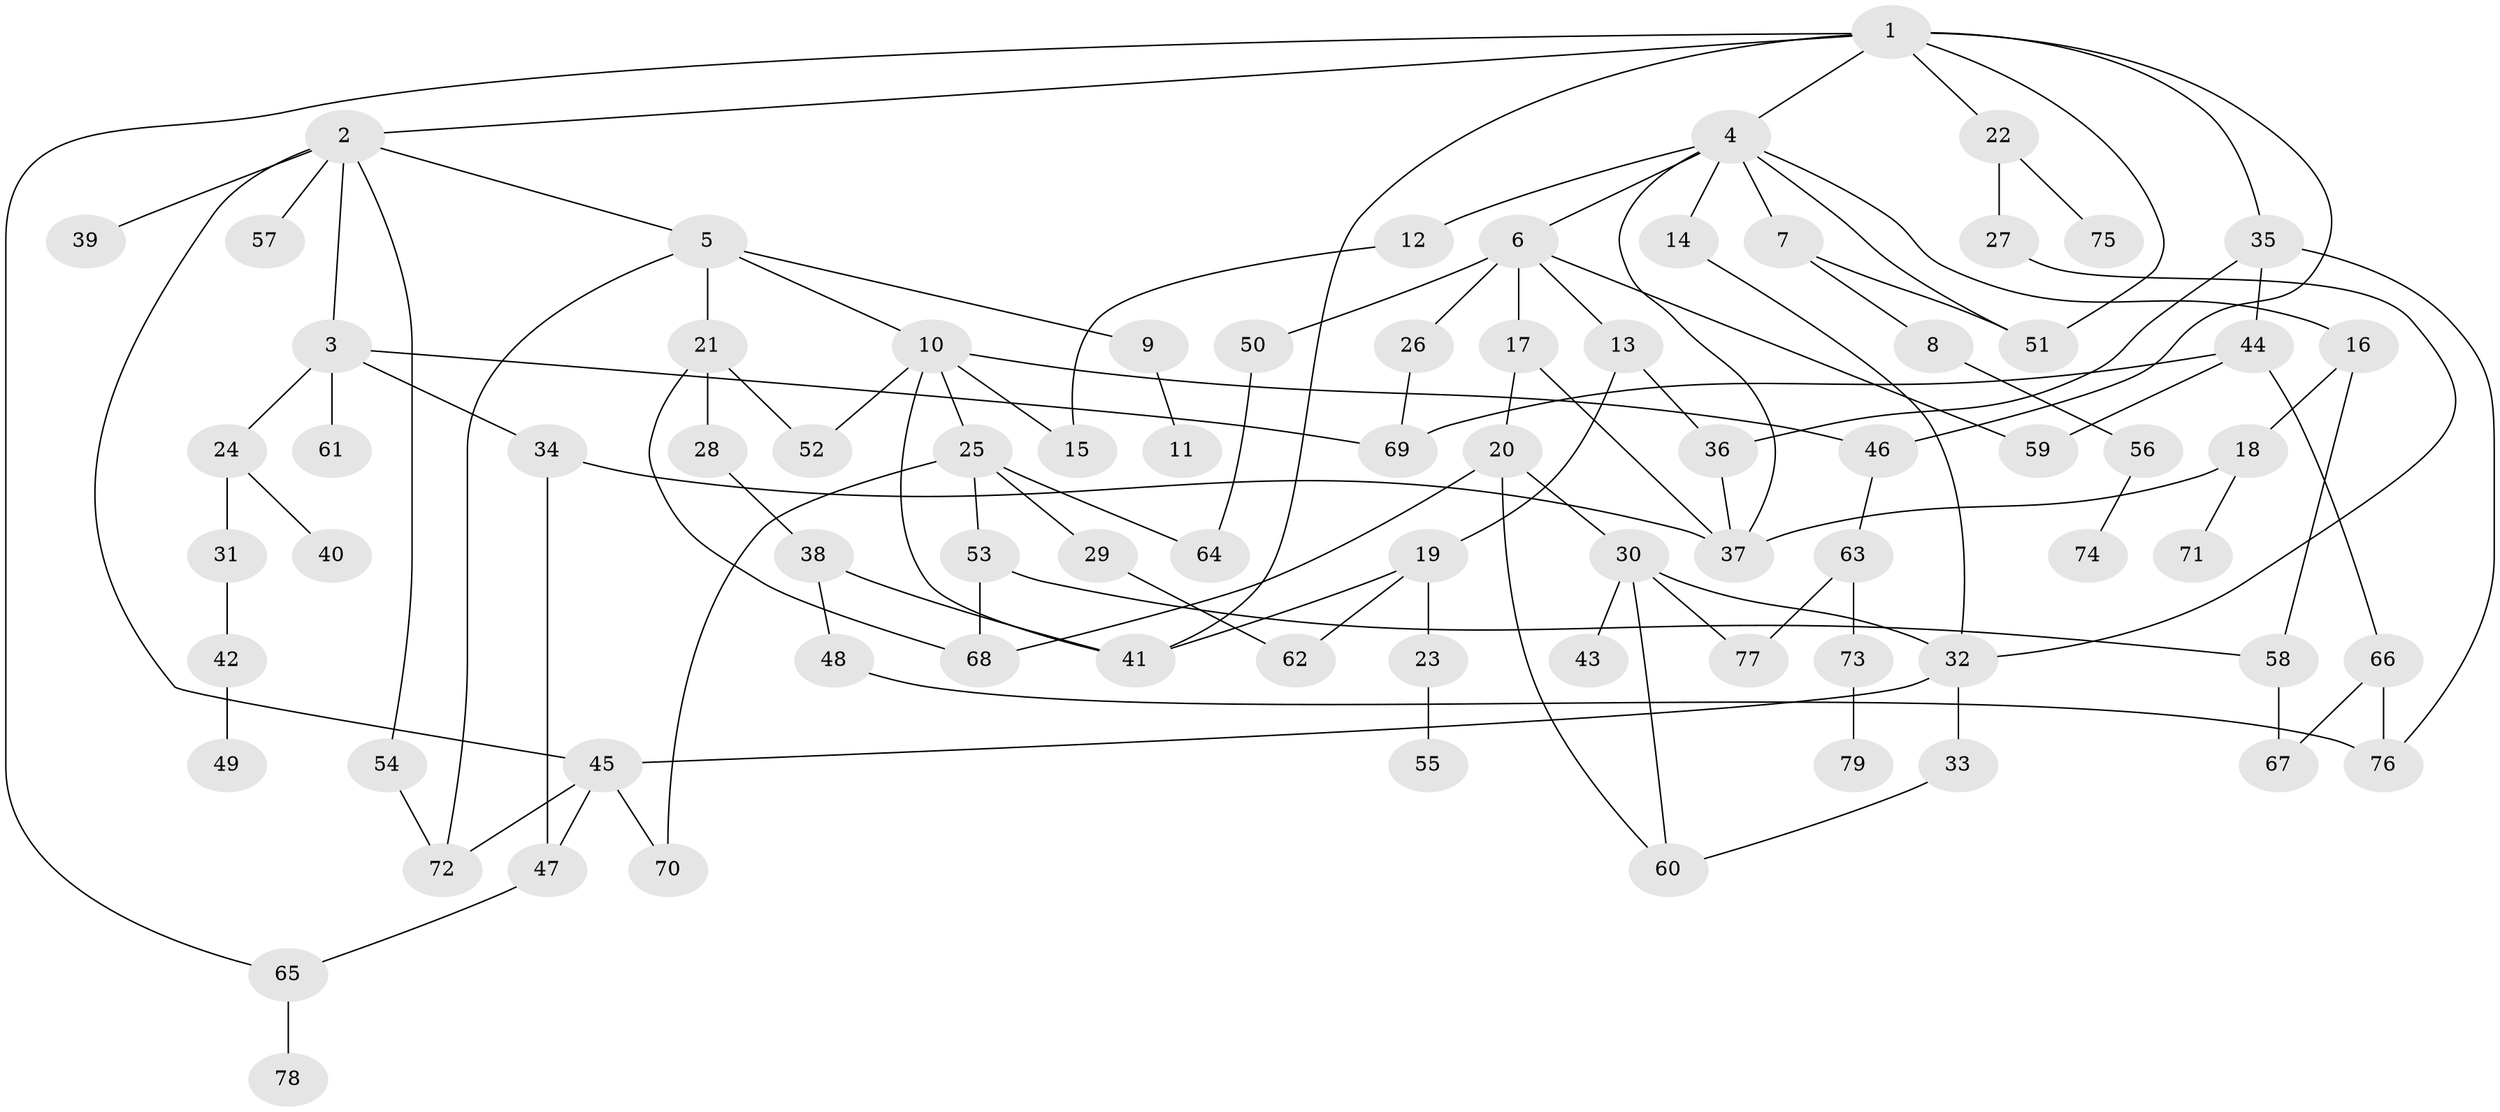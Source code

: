 // Generated by graph-tools (version 1.1) at 2025/42/03/09/25 04:42:32]
// undirected, 79 vertices, 113 edges
graph export_dot {
graph [start="1"]
  node [color=gray90,style=filled];
  1;
  2;
  3;
  4;
  5;
  6;
  7;
  8;
  9;
  10;
  11;
  12;
  13;
  14;
  15;
  16;
  17;
  18;
  19;
  20;
  21;
  22;
  23;
  24;
  25;
  26;
  27;
  28;
  29;
  30;
  31;
  32;
  33;
  34;
  35;
  36;
  37;
  38;
  39;
  40;
  41;
  42;
  43;
  44;
  45;
  46;
  47;
  48;
  49;
  50;
  51;
  52;
  53;
  54;
  55;
  56;
  57;
  58;
  59;
  60;
  61;
  62;
  63;
  64;
  65;
  66;
  67;
  68;
  69;
  70;
  71;
  72;
  73;
  74;
  75;
  76;
  77;
  78;
  79;
  1 -- 2;
  1 -- 4;
  1 -- 22;
  1 -- 35;
  1 -- 46;
  1 -- 65;
  1 -- 41;
  1 -- 51;
  2 -- 3;
  2 -- 5;
  2 -- 39;
  2 -- 45;
  2 -- 54;
  2 -- 57;
  3 -- 24;
  3 -- 34;
  3 -- 61;
  3 -- 69;
  4 -- 6;
  4 -- 7;
  4 -- 12;
  4 -- 14;
  4 -- 16;
  4 -- 51;
  4 -- 37;
  5 -- 9;
  5 -- 10;
  5 -- 21;
  5 -- 72;
  6 -- 13;
  6 -- 17;
  6 -- 26;
  6 -- 50;
  6 -- 59;
  7 -- 8;
  7 -- 51;
  8 -- 56;
  9 -- 11;
  10 -- 15;
  10 -- 25;
  10 -- 41;
  10 -- 52;
  10 -- 46;
  12 -- 15;
  13 -- 19;
  13 -- 36;
  14 -- 32;
  16 -- 18;
  16 -- 58;
  17 -- 20;
  17 -- 37;
  18 -- 71;
  18 -- 37;
  19 -- 23;
  19 -- 62;
  19 -- 41;
  20 -- 30;
  20 -- 68;
  20 -- 60;
  21 -- 28;
  21 -- 52;
  21 -- 68;
  22 -- 27;
  22 -- 75;
  23 -- 55;
  24 -- 31;
  24 -- 40;
  25 -- 29;
  25 -- 53;
  25 -- 64;
  25 -- 70;
  26 -- 69;
  27 -- 32;
  28 -- 38;
  29 -- 62;
  30 -- 43;
  30 -- 32;
  30 -- 60;
  30 -- 77;
  31 -- 42;
  32 -- 33;
  32 -- 45;
  33 -- 60;
  34 -- 37;
  34 -- 47;
  35 -- 36;
  35 -- 44;
  35 -- 76;
  36 -- 37;
  38 -- 48;
  38 -- 41;
  42 -- 49;
  44 -- 59;
  44 -- 66;
  44 -- 69;
  45 -- 47;
  45 -- 70;
  45 -- 72;
  46 -- 63;
  47 -- 65;
  48 -- 76;
  50 -- 64;
  53 -- 58;
  53 -- 68;
  54 -- 72;
  56 -- 74;
  58 -- 67;
  63 -- 73;
  63 -- 77;
  65 -- 78;
  66 -- 76;
  66 -- 67;
  73 -- 79;
}

